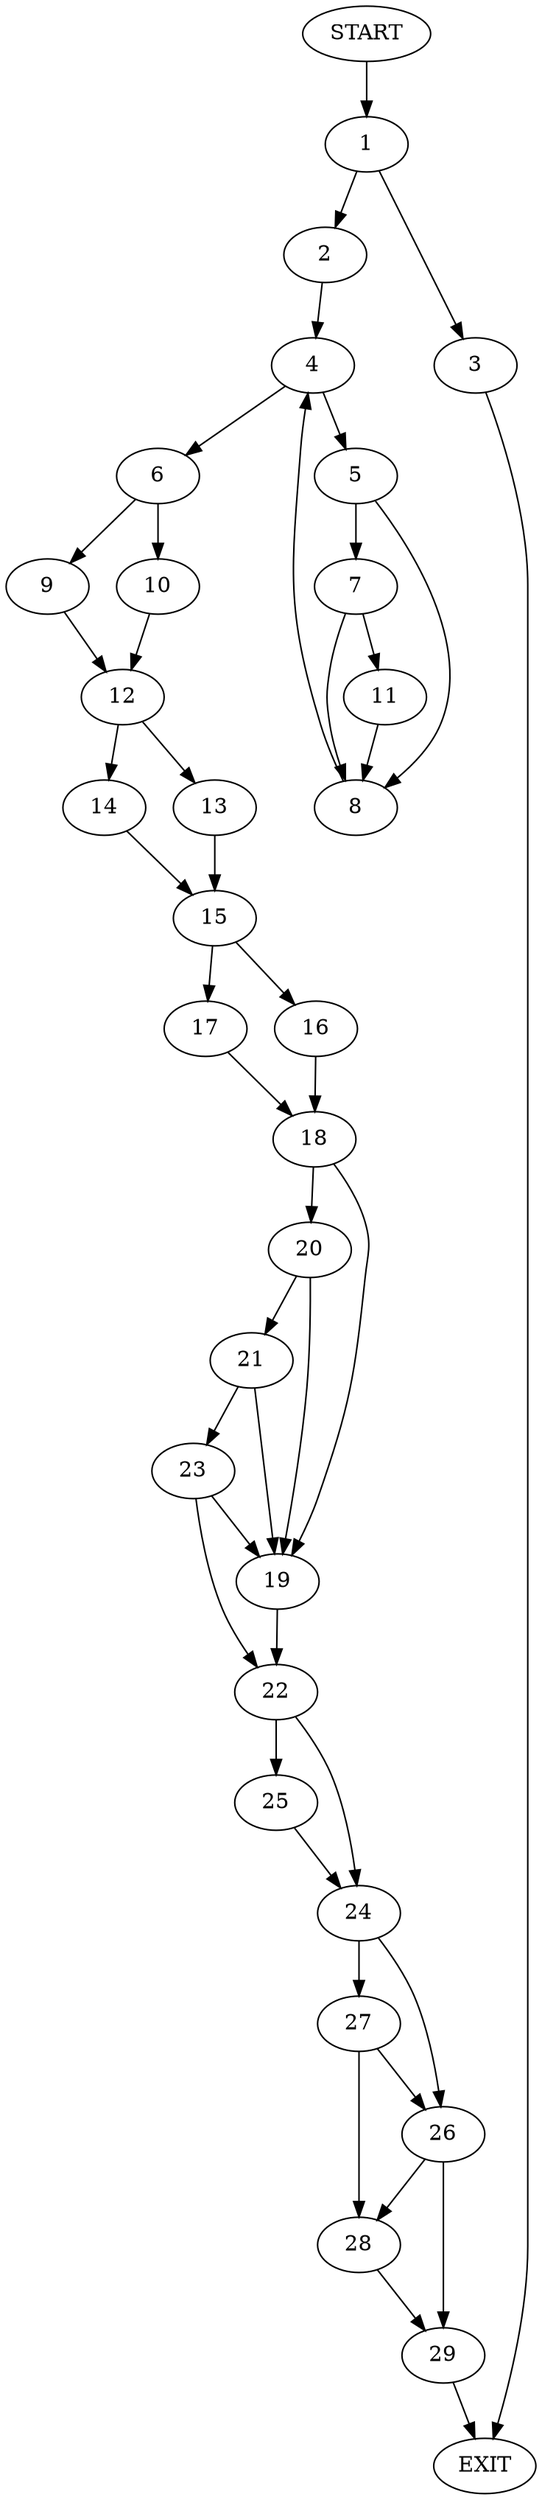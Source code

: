 digraph {
0 [label="START"]
30 [label="EXIT"]
0 -> 1
1 -> 2
1 -> 3
2 -> 4
3 -> 30
4 -> 5
4 -> 6
5 -> 7
5 -> 8
6 -> 9
6 -> 10
8 -> 4
7 -> 11
7 -> 8
11 -> 8
10 -> 12
9 -> 12
12 -> 13
12 -> 14
14 -> 15
13 -> 15
15 -> 16
15 -> 17
17 -> 18
16 -> 18
18 -> 19
18 -> 20
20 -> 19
20 -> 21
19 -> 22
21 -> 23
21 -> 19
23 -> 22
23 -> 19
22 -> 24
22 -> 25
25 -> 24
24 -> 26
24 -> 27
27 -> 26
27 -> 28
26 -> 29
26 -> 28
28 -> 29
29 -> 30
}

